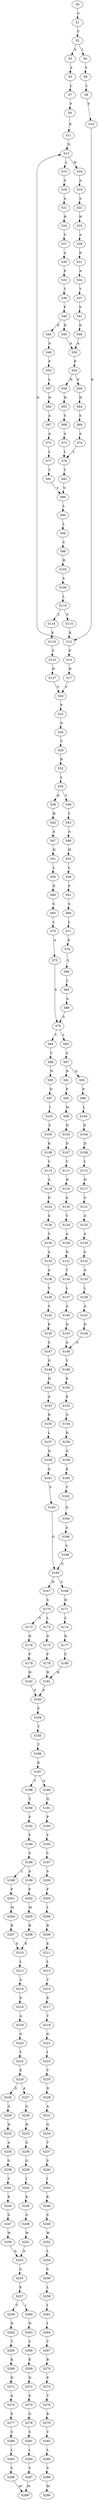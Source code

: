 strict digraph  {
	S0 -> S1 [ label = S ];
	S1 -> S2 [ label = V ];
	S2 -> S3 [ label = S ];
	S2 -> S4 [ label = I ];
	S3 -> S5 [ label = A ];
	S4 -> S6 [ label = S ];
	S5 -> S7 [ label = L ];
	S6 -> S8 [ label = L ];
	S7 -> S9 [ label = F ];
	S8 -> S10 [ label = F ];
	S9 -> S11 [ label = K ];
	S10 -> S12 [ label = K ];
	S11 -> S13 [ label = D ];
	S12 -> S14 [ label = F ];
	S12 -> S13 [ label = D ];
	S13 -> S15 [ label = L ];
	S13 -> S16 [ label = W ];
	S14 -> S17 [ label = N ];
	S15 -> S18 [ label = S ];
	S16 -> S19 [ label = A ];
	S17 -> S20 [ label = V ];
	S18 -> S21 [ label = A ];
	S19 -> S22 [ label = A ];
	S20 -> S23 [ label = P ];
	S21 -> S24 [ label = H ];
	S22 -> S25 [ label = H ];
	S23 -> S26 [ label = D ];
	S24 -> S27 [ label = V ];
	S25 -> S28 [ label = A ];
	S26 -> S29 [ label = V ];
	S27 -> S30 [ label = A ];
	S28 -> S31 [ label = D ];
	S29 -> S32 [ label = R ];
	S30 -> S33 [ label = P ];
	S31 -> S34 [ label = A ];
	S32 -> S35 [ label = L ];
	S33 -> S36 [ label = T ];
	S34 -> S37 [ label = T ];
	S35 -> S38 [ label = K ];
	S35 -> S39 [ label = V ];
	S36 -> S40 [ label = F ];
	S37 -> S41 [ label = F ];
	S38 -> S42 [ label = H ];
	S39 -> S43 [ label = Y ];
	S40 -> S44 [ label = E ];
	S40 -> S45 [ label = D ];
	S41 -> S46 [ label = D ];
	S42 -> S47 [ label = A ];
	S43 -> S48 [ label = A ];
	S44 -> S49 [ label = A ];
	S45 -> S50 [ label = A ];
	S46 -> S50 [ label = A ];
	S47 -> S51 [ label = H ];
	S48 -> S52 [ label = H ];
	S49 -> S53 [ label = P ];
	S50 -> S54 [ label = P ];
	S51 -> S55 [ label = L ];
	S52 -> S56 [ label = L ];
	S53 -> S57 [ label = L ];
	S54 -> S58 [ label = H ];
	S54 -> S59 [ label = F ];
	S55 -> S60 [ label = D ];
	S56 -> S61 [ label = E ];
	S57 -> S62 [ label = H ];
	S58 -> S63 [ label = H ];
	S59 -> S64 [ label = H ];
	S60 -> S65 [ label = S ];
	S61 -> S66 [ label = S ];
	S62 -> S67 [ label = A ];
	S63 -> S68 [ label = S ];
	S64 -> S69 [ label = S ];
	S65 -> S70 [ label = L ];
	S66 -> S71 [ label = L ];
	S67 -> S72 [ label = A ];
	S68 -> S73 [ label = A ];
	S69 -> S74 [ label = A ];
	S70 -> S75 [ label = A ];
	S71 -> S76 [ label = K ];
	S72 -> S77 [ label = L ];
	S73 -> S78 [ label = L ];
	S74 -> S78 [ label = L ];
	S75 -> S79 [ label = S ];
	S76 -> S80 [ label = S ];
	S77 -> S81 [ label = T ];
	S78 -> S82 [ label = T ];
	S79 -> S83 [ label = L ];
	S79 -> S84 [ label = T ];
	S80 -> S85 [ label = L ];
	S81 -> S86 [ label = V ];
	S82 -> S86 [ label = V ];
	S83 -> S87 [ label = A ];
	S84 -> S88 [ label = V ];
	S85 -> S89 [ label = A ];
	S86 -> S90 [ label = L ];
	S87 -> S91 [ label = N ];
	S87 -> S92 [ label = G ];
	S88 -> S93 [ label = N ];
	S89 -> S79 [ label = S ];
	S90 -> S94 [ label = L ];
	S91 -> S95 [ label = P ];
	S92 -> S96 [ label = P ];
	S93 -> S97 [ label = D ];
	S94 -> S98 [ label = C ];
	S95 -> S99 [ label = M ];
	S96 -> S100 [ label = L ];
	S97 -> S101 [ label = I ];
	S98 -> S102 [ label = H ];
	S99 -> S103 [ label = D ];
	S100 -> S104 [ label = D ];
	S101 -> S105 [ label = S ];
	S102 -> S106 [ label = S ];
	S103 -> S107 [ label = D ];
	S104 -> S108 [ label = D ];
	S105 -> S109 [ label = K ];
	S106 -> S110 [ label = L ];
	S107 -> S111 [ label = V ];
	S108 -> S112 [ label = L ];
	S109 -> S113 [ label = V ];
	S110 -> S114 [ label = L ];
	S110 -> S115 [ label = F ];
	S111 -> S116 [ label = H ];
	S112 -> S117 [ label = H ];
	S113 -> S118 [ label = A ];
	S114 -> S119 [ label = K ];
	S115 -> S12 [ label = K ];
	S116 -> S120 [ label = A ];
	S117 -> S121 [ label = G ];
	S118 -> S122 [ label = D ];
	S119 -> S123 [ label = F ];
	S120 -> S124 [ label = V ];
	S121 -> S125 [ label = A ];
	S122 -> S126 [ label = G ];
	S123 -> S127 [ label = N ];
	S124 -> S128 [ label = A ];
	S125 -> S129 [ label = A ];
	S126 -> S130 [ label = V ];
	S127 -> S20 [ label = V ];
	S128 -> S131 [ label = N ];
	S129 -> S132 [ label = S ];
	S130 -> S133 [ label = A ];
	S131 -> S134 [ label = T ];
	S132 -> S135 [ label = A ];
	S133 -> S136 [ label = A ];
	S134 -> S137 [ label = L ];
	S135 -> S138 [ label = L ];
	S136 -> S139 [ label = V ];
	S137 -> S140 [ label = A ];
	S138 -> S141 [ label = A ];
	S139 -> S142 [ label = V ];
	S140 -> S143 [ label = D ];
	S141 -> S144 [ label = D ];
	S142 -> S145 [ label = K ];
	S143 -> S146 [ label = A ];
	S144 -> S146 [ label = A ];
	S145 -> S147 [ label = S ];
	S146 -> S148 [ label = V ];
	S147 -> S149 [ label = G ];
	S148 -> S150 [ label = K ];
	S149 -> S151 [ label = H ];
	S150 -> S152 [ label = K ];
	S151 -> S153 [ label = A ];
	S152 -> S154 [ label = G ];
	S153 -> S155 [ label = R ];
	S154 -> S156 [ label = H ];
	S155 -> S157 [ label = L ];
	S156 -> S158 [ label = G ];
	S157 -> S159 [ label = Q ];
	S158 -> S160 [ label = K ];
	S159 -> S161 [ label = A ];
	S160 -> S162 [ label = V ];
	S161 -> S163 [ label = S ];
	S162 -> S164 [ label = Q ];
	S163 -> S165 [ label = G ];
	S164 -> S166 [ label = A ];
	S165 -> S167 [ label = H ];
	S165 -> S168 [ label = S ];
	S166 -> S169 [ label = S ];
	S167 -> S170 [ label = S ];
	S168 -> S171 [ label = H ];
	S169 -> S165 [ label = G ];
	S170 -> S172 [ label = L ];
	S170 -> S173 [ label = V ];
	S171 -> S174 [ label = L ];
	S172 -> S175 [ label = D ];
	S173 -> S176 [ label = D ];
	S174 -> S177 [ label = D ];
	S175 -> S178 [ label = F ];
	S176 -> S179 [ label = F ];
	S177 -> S180 [ label = F ];
	S178 -> S181 [ label = H ];
	S179 -> S182 [ label = H ];
	S180 -> S181 [ label = H ];
	S181 -> S183 [ label = P ];
	S182 -> S183 [ label = P ];
	S183 -> S184 [ label = F ];
	S184 -> S185 [ label = Y ];
	S185 -> S186 [ label = T ];
	S186 -> S187 [ label = K ];
	S187 -> S188 [ label = T ];
	S187 -> S189 [ label = A ];
	S188 -> S190 [ label = T ];
	S189 -> S191 [ label = Q ];
	S190 -> S192 [ label = P ];
	S191 -> S193 [ label = P ];
	S192 -> S194 [ label = F ];
	S193 -> S195 [ label = Y ];
	S194 -> S196 [ label = S ];
	S195 -> S197 [ label = C ];
	S196 -> S198 [ label = L ];
	S196 -> S199 [ label = A ];
	S197 -> S200 [ label = S ];
	S198 -> S201 [ label = F ];
	S199 -> S202 [ label = F ];
	S200 -> S203 [ label = F ];
	S201 -> S204 [ label = M ];
	S202 -> S205 [ label = M ];
	S203 -> S206 [ label = L ];
	S204 -> S207 [ label = R ];
	S205 -> S208 [ label = R ];
	S206 -> S209 [ label = R ];
	S207 -> S210 [ label = E ];
	S208 -> S210 [ label = E ];
	S209 -> S211 [ label = E ];
	S210 -> S212 [ label = L ];
	S211 -> S213 [ label = L ];
	S212 -> S214 [ label = A ];
	S213 -> S215 [ label = T ];
	S214 -> S216 [ label = E ];
	S215 -> S217 [ label = E ];
	S216 -> S218 [ label = A ];
	S217 -> S219 [ label = T ];
	S218 -> S220 [ label = G ];
	S219 -> S221 [ label = G ];
	S220 -> S222 [ label = Y ];
	S221 -> S223 [ label = I ];
	S222 -> S224 [ label = E ];
	S223 -> S225 [ label = V ];
	S224 -> S226 [ label = G ];
	S224 -> S227 [ label = A ];
	S225 -> S228 [ label = D ];
	S226 -> S229 [ label = A ];
	S227 -> S230 [ label = G ];
	S228 -> S231 [ label = A ];
	S229 -> S232 [ label = H ];
	S230 -> S233 [ label = H ];
	S231 -> S234 [ label = Q ];
	S232 -> S235 [ label = A ];
	S233 -> S236 [ label = G ];
	S234 -> S237 [ label = T ];
	S235 -> S238 [ label = G ];
	S236 -> S239 [ label = G ];
	S237 -> S240 [ label = S ];
	S238 -> S241 [ label = V ];
	S239 -> S242 [ label = I ];
	S240 -> S243 [ label = I ];
	S241 -> S244 [ label = K ];
	S242 -> S245 [ label = K ];
	S243 -> S246 [ label = K ];
	S244 -> S247 [ label = G ];
	S245 -> S248 [ label = G ];
	S246 -> S249 [ label = S ];
	S247 -> S250 [ label = W ];
	S248 -> S251 [ label = W ];
	S249 -> S252 [ label = W ];
	S250 -> S253 [ label = A ];
	S251 -> S253 [ label = A ];
	S252 -> S254 [ label = L ];
	S253 -> S255 [ label = A ];
	S254 -> S256 [ label = S ];
	S255 -> S257 [ label = K ];
	S256 -> S258 [ label = L ];
	S257 -> S259 [ label = V ];
	S257 -> S260 [ label = I ];
	S258 -> S261 [ label = I ];
	S259 -> S262 [ label = N ];
	S260 -> S263 [ label = N ];
	S261 -> S264 [ label = I ];
	S262 -> S265 [ label = T ];
	S263 -> S266 [ label = S ];
	S264 -> S267 [ label = T ];
	S265 -> S268 [ label = K ];
	S266 -> S269 [ label = K ];
	S267 -> S270 [ label = R ];
	S268 -> S271 [ label = D ];
	S269 -> S272 [ label = D ];
	S270 -> S273 [ label = E ];
	S271 -> S274 [ label = A ];
	S272 -> S275 [ label = E ];
	S273 -> S276 [ label = T ];
	S274 -> S277 [ label = P ];
	S275 -> S278 [ label = G ];
	S276 -> S279 [ label = R ];
	S277 -> S280 [ label = S ];
	S278 -> S281 [ label = S ];
	S279 -> S282 [ label = T ];
	S280 -> S283 [ label = L ];
	S281 -> S284 [ label = L ];
	S282 -> S285 [ label = L ];
	S283 -> S286 [ label = V ];
	S284 -> S287 [ label = V ];
	S285 -> S288 [ label = S ];
	S286 -> S289 [ label = M ];
	S287 -> S289 [ label = M ];
	S288 -> S290 [ label = M ];
}
